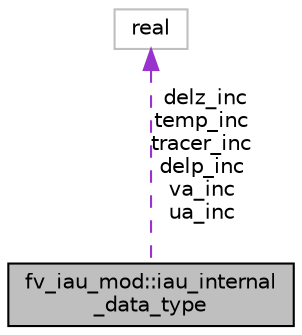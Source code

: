digraph "fv_iau_mod::iau_internal_data_type"
{
 // INTERACTIVE_SVG=YES
  edge [fontname="Helvetica",fontsize="10",labelfontname="Helvetica",labelfontsize="10"];
  node [fontname="Helvetica",fontsize="10",shape=record];
  Node1 [label="fv_iau_mod::iau_internal\l_data_type",height=0.2,width=0.4,color="black", fillcolor="grey75", style="filled" fontcolor="black"];
  Node2 -> Node1 [dir="back",color="darkorchid3",fontsize="10",style="dashed",label=" delz_inc\ntemp_inc\ntracer_inc\ndelp_inc\nva_inc\nua_inc" ,fontname="Helvetica"];
  Node2 [label="real",height=0.2,width=0.4,color="grey75", fillcolor="white", style="filled"];
}
